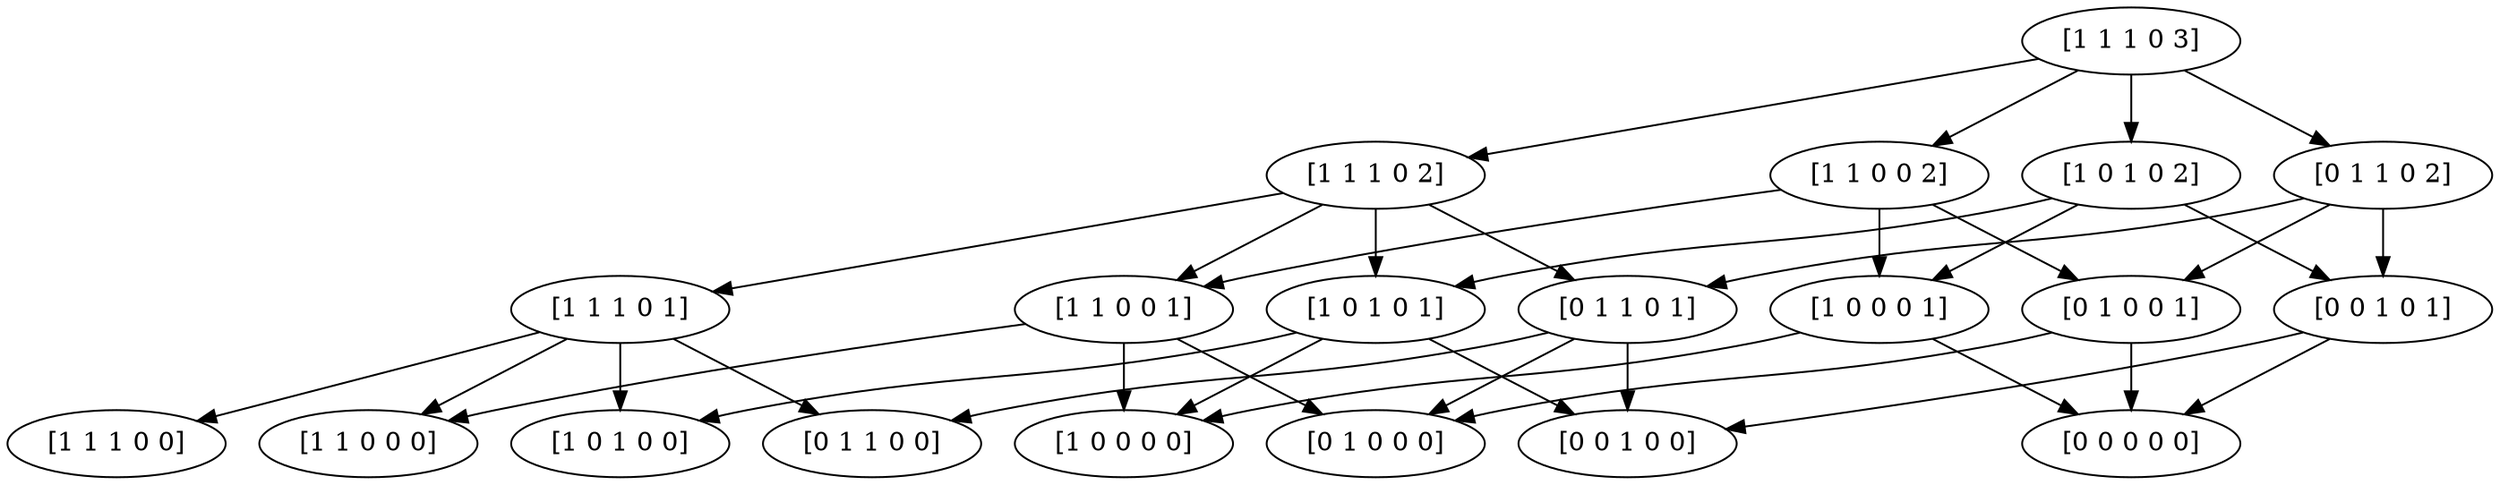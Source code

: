 digraph  {
	node [label="\N"];
	0	 [capacity="[1 1 1 0]",
		label="[1 1 1 0 0]",
		time=0,
		value=0.0];
	1	 [capacity="[1 1 1 0]",
		label="[1 1 1 0 1]",
		time=1,
		value=120.0];
	1 -> 0 [key=0,
	goal="[1 1 1 0 0]",
	modus=KA,
	not_best_politic=True,
	revenue=0,
	time=1,
	weight=0,
	weight_goal=0.0];
4 [capacity="[1 1 0 0]",
	label="[1 1 0 0 0]",
	time=0,
	value=0.0];
1 -> 4 [key=1,
goal="[1 1 0 0 0]",
modus=LE,
not_best_politic=True,
revenue=100,
time=1,
weight=100.0,
weight_goal=0.0];
8 [capacity="[1 0 1 0]",
label="[1 0 1 0 0]",
time=0,
value=0.0];
1 -> 8 [key=2,
goal="[1 0 1 0 0]",
modus=AA,
not_best_politic=False,
revenue=200,
time=1,
weight=200.0,
weight_goal=0.0];
16 [capacity="[0 1 1 0]",
label="[0 1 1 0 0]",
time=0,
value=0.0];
1 -> 16 [key=1,
goal="[0 1 1 0 0]",
modus=AA,
not_best_politic=True,
revenue=100,
time=1,
weight=100.0,
weight_goal=0.0];
2 [capacity="[1 1 1 0]",
label="[1 1 1 0 2]",
time=2,
value=188.0];
2 -> 1 [key=0,
goal="[1 1 1 0 1]",
modus=KA,
not_best_politic=True,
revenue=0,
time=2,
weight=0,
weight_goal=120.0];
5 [capacity="[1 1 0 0]",
label="[1 1 0 0 1]",
time=1,
value=70.0];
2 -> 5 [key=1,
goal="[1 1 0 0 1]",
modus=LE,
not_best_politic=True,
revenue=100,
time=2,
weight=50.0,
weight_goal=70.0];
9 [capacity="[1 0 1 0]",
label="[1 0 1 0 1]",
time=1,
value=100.0];
2 -> 9 [key=2,
goal="[1 0 1 0 1]",
modus=AA,
not_best_politic=False,
revenue=200,
time=2,
weight=180.0,
weight_goal=100.0];
17 [capacity="[0 1 1 0]",
label="[0 1 1 0 1]",
time=1,
value=70.0];
2 -> 17 [key=1,
goal="[0 1 1 0 1]",
modus=AA,
not_best_politic=True,
revenue=100,
time=2,
weight=50.0,
weight_goal=70.0];
3 [capacity="[1 1 1 0]",
label="[1 1 1 0 3]",
time=3,
value=229.203];
3 -> 2 [key=0,
goal="[1 1 1 0 2]",
modus=KA,
not_best_politic=True,
revenue=0,
time=3,
weight=0,
weight_goal=188.0];
6 [capacity="[1 1 0 0]",
label="[1 1 0 0 2]",
time=2,
value=113.0];
3 -> 6 [key=1,
goal="[1 1 0 0 2]",
modus=LE,
not_best_politic=True,
revenue=100,
time=3,
weight=25.0,
weight_goal=113.0];
10 [capacity="[1 0 1 0]",
label="[1 0 1 0 2]",
time=2,
value=150.0];
3 -> 10 [key=2,
goal="[1 0 1 0 2]",
modus=AA,
not_best_politic=False,
revenue=200,
time=3,
weight=162.0,
weight_goal=150.0];
18 [capacity="[0 1 1 0]",
label="[0 1 1 0 2]",
time=2,
value=113.0];
3 -> 18 [key=1,
goal="[0 1 1 0 2]",
modus=AA,
not_best_politic=True,
revenue=100,
time=3,
weight=25.0,
weight_goal=113.0];
5 -> 4 [key=0,
goal="[1 1 0 0 0]",
modus=KA,
not_best_politic=True,
revenue=0,
time=1,
weight=0,
weight_goal=0.0];
12 [capacity="[1 0 0 0]",
label="[1 0 0 0 0]",
time=0,
value=0.0];
5 -> 12 [key=2,
goal="[1 0 0 0 0]",
modus=AA,
not_best_politic=False,
revenue=200,
time=1,
weight=200.0,
weight_goal=0.0];
20 [capacity="[0 1 0 0]",
label="[0 1 0 0 0]",
time=0,
value=0.0];
5 -> 20 [key=1,
goal="[0 1 0 0 0]",
modus=AA,
not_best_politic=True,
revenue=100,
time=1,
weight=100.0,
weight_goal=0.0];
6 -> 5 [key=0,
goal="[1 1 0 0 1]",
modus=KA,
not_best_politic=True,
revenue=0,
time=2,
weight=0,
weight_goal=70.0];
13 [capacity="[1 0 0 0]",
label="[1 0 0 0 1]",
time=1,
value=50.0];
6 -> 13 [key=2,
goal="[1 0 0 0 1]",
modus=AA,
not_best_politic=False,
revenue=200,
time=2,
weight=180.0,
weight_goal=50.0];
21 [capacity="[0 1 0 0]",
label="[0 1 0 0 1]",
time=1,
value=20.0];
6 -> 21 [key=1,
goal="[0 1 0 0 1]",
modus=AA,
not_best_politic=True,
revenue=100,
time=2,
weight=50.0,
weight_goal=20.0];
9 -> 8 [key=0,
goal="[1 0 1 0 0]",
modus=KA,
not_best_politic=True,
revenue=0,
time=1,
weight=0,
weight_goal=0.0];
9 -> 12 [key=1,
goal="[1 0 0 0 0]",
modus=LE,
not_best_politic=True,
revenue=100,
time=1,
weight=100.0,
weight_goal=0.0];
24 [capacity="[0 0 1 0]",
label="[0 0 1 0 0]",
time=0,
value=0.0];
9 -> 24 [key=1,
goal="[0 0 1 0 0]",
modus=AA,
not_best_politic=False,
revenue=100,
time=1,
weight=100.0,
weight_goal=0.0];
10 -> 9 [key=0,
goal="[1 0 1 0 1]",
modus=KA,
not_best_politic=True,
revenue=0,
time=2,
weight=0,
weight_goal=100.0];
10 -> 13 [key=1,
goal="[1 0 0 0 1]",
modus=LE,
not_best_politic=False,
revenue=100,
time=2,
weight=50.0,
weight_goal=50.0];
25 [capacity="[0 0 1 0]",
label="[0 0 1 0 1]",
time=1,
value=50.0];
10 -> 25 [key=1,
goal="[0 0 1 0 1]",
modus=AA,
not_best_politic=True,
revenue=100,
time=2,
weight=50.0,
weight_goal=50.0];
13 -> 12 [key=0,
goal="[1 0 0 0 0]",
modus=KA,
not_best_politic=True,
revenue=0,
time=1,
weight=0,
weight_goal=0.0];
28 [capacity="[0 0 0 0]",
label="[0 0 0 0 0]",
time=0,
value=0.0];
13 -> 28 [key=1,
goal="[0 0 0 0 0]",
modus=AA,
not_best_politic=False,
revenue=100,
time=1,
weight=100.0,
weight_goal=0.0];
17 -> 16 [key=0,
goal="[0 1 1 0 0]",
modus=KA,
not_best_politic=True,
revenue=0,
time=1,
weight=0,
weight_goal=0.0];
17 -> 20 [key=1,
goal="[0 1 0 0 0]",
modus=LE,
not_best_politic=True,
revenue=100,
time=1,
weight=100.0,
weight_goal=0.0];
17 -> 24 [key=2,
goal="[0 0 1 0 0]",
modus=AA,
not_best_politic=False,
revenue=200,
time=1,
weight=200.0,
weight_goal=0.0];
18 -> 17 [key=0,
goal="[0 1 1 0 1]",
modus=KA,
not_best_politic=True,
revenue=0,
time=2,
weight=0,
weight_goal=70.0];
18 -> 21 [key=1,
goal="[0 1 0 0 1]",
modus=LE,
not_best_politic=True,
revenue=100,
time=2,
weight=50.0,
weight_goal=20.0];
18 -> 25 [key=2,
goal="[0 0 1 0 1]",
modus=AA,
not_best_politic=False,
revenue=200,
time=2,
weight=180.0,
weight_goal=50.0];
21 -> 20 [key=0,
goal="[0 1 0 0 0]",
modus=KA,
not_best_politic=True,
revenue=0,
time=1,
weight=0,
weight_goal=0.0];
21 -> 28 [key=2,
goal="[0 0 0 0 0]",
modus=AA,
not_best_politic=False,
revenue=200,
time=1,
weight=200.0,
weight_goal=0.0];
25 -> 24 [key=0,
goal="[0 0 1 0 0]",
modus=KA,
not_best_politic=True,
revenue=0,
time=1,
weight=0,
weight_goal=0.0];
25 -> 28 [key=1,
goal="[0 0 0 0 0]",
modus=LE,
not_best_politic=False,
revenue=100,
time=1,
weight=100.0,
weight_goal=0.0];
}
